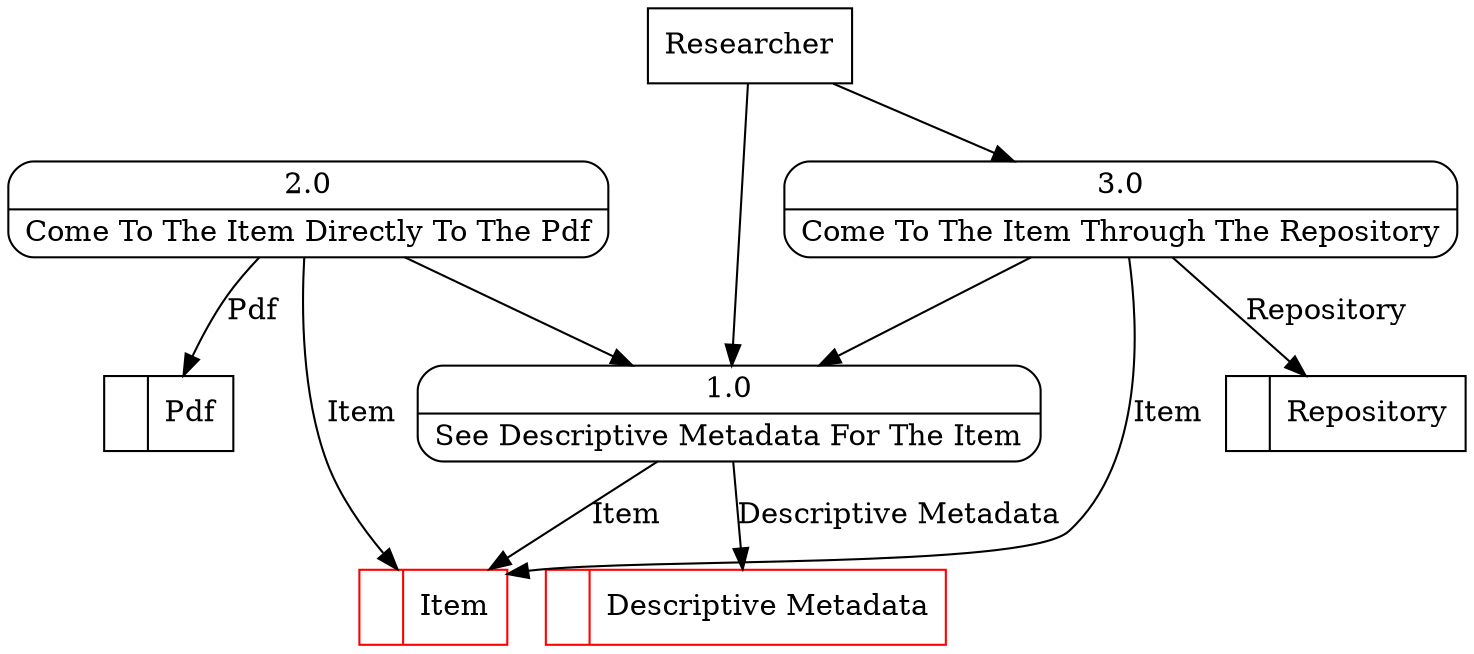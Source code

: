 digraph dfd2{ 
node[shape=record]
200 [label="<f0>  |<f1> Descriptive Metadata " color=red];
201 [label="<f0>  |<f1> Item " color=red];
202 [label="<f0>  |<f1> Repository " ];
203 [label="<f0>  |<f1> Pdf " ];
204 [label="Researcher" shape=box];
205 [label="{<f0> 1.0|<f1> See Descriptive Metadata For The Item }" shape=Mrecord];
206 [label="{<f0> 2.0|<f1> Come To The Item Directly To The Pdf }" shape=Mrecord];
207 [label="{<f0> 3.0|<f1> Come To The Item Through The Repository }" shape=Mrecord];
204 -> 205
204 -> 207
205 -> 200 [label="Descriptive Metadata"]
205 -> 201 [label="Item"]
206 -> 205
206 -> 203 [label="Pdf"]
206 -> 201 [label="Item"]
207 -> 205
207 -> 202 [label="Repository"]
207 -> 201 [label="Item"]
}